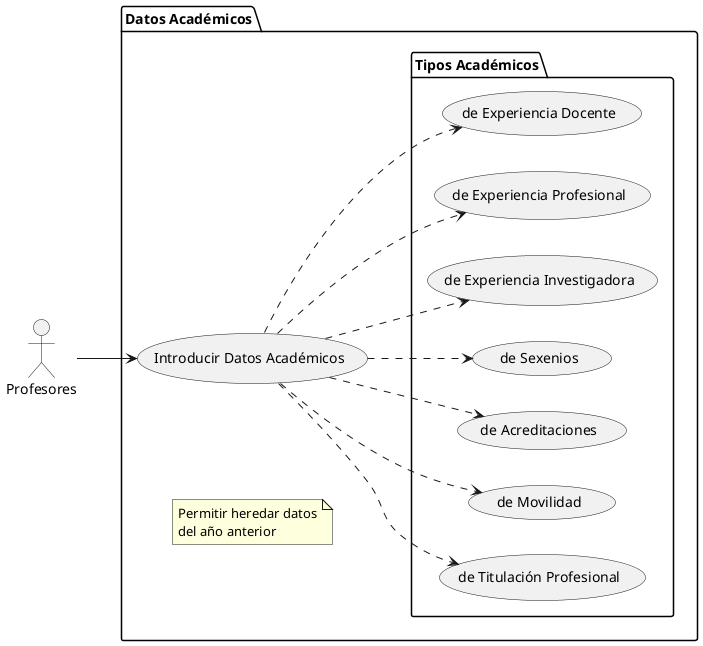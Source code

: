 @startuml
left to right direction

actor "Profesores" as prof

package "Datos Académicos" as datosAcadPackage {
    usecase "Introducir Datos Académicos" as datosAcad

    package "Tipos Académicos" {
        usecase "de Experiencia Docente" as expDoc
        usecase "de Experiencia Profesional" as expProf
        usecase "de Experiencia Investigadora" as expInv
        usecase "de Sexenios" as sexenios
        usecase "de Acreditaciones" as acred
        usecase "de Movilidad" as mov
        usecase "de Titulación Profesional" as titProf
    }
    note "Permitir heredar datos\ndel año anterior" as notaDatosAcad
}

datosAcad ..> expDoc
datosAcad ..> expProf
datosAcad ..> expInv
datosAcad ..> sexenios
datosAcad ..> acred
datosAcad ..> mov
datosAcad ..> titProf

prof --> datosAcad
@enduml